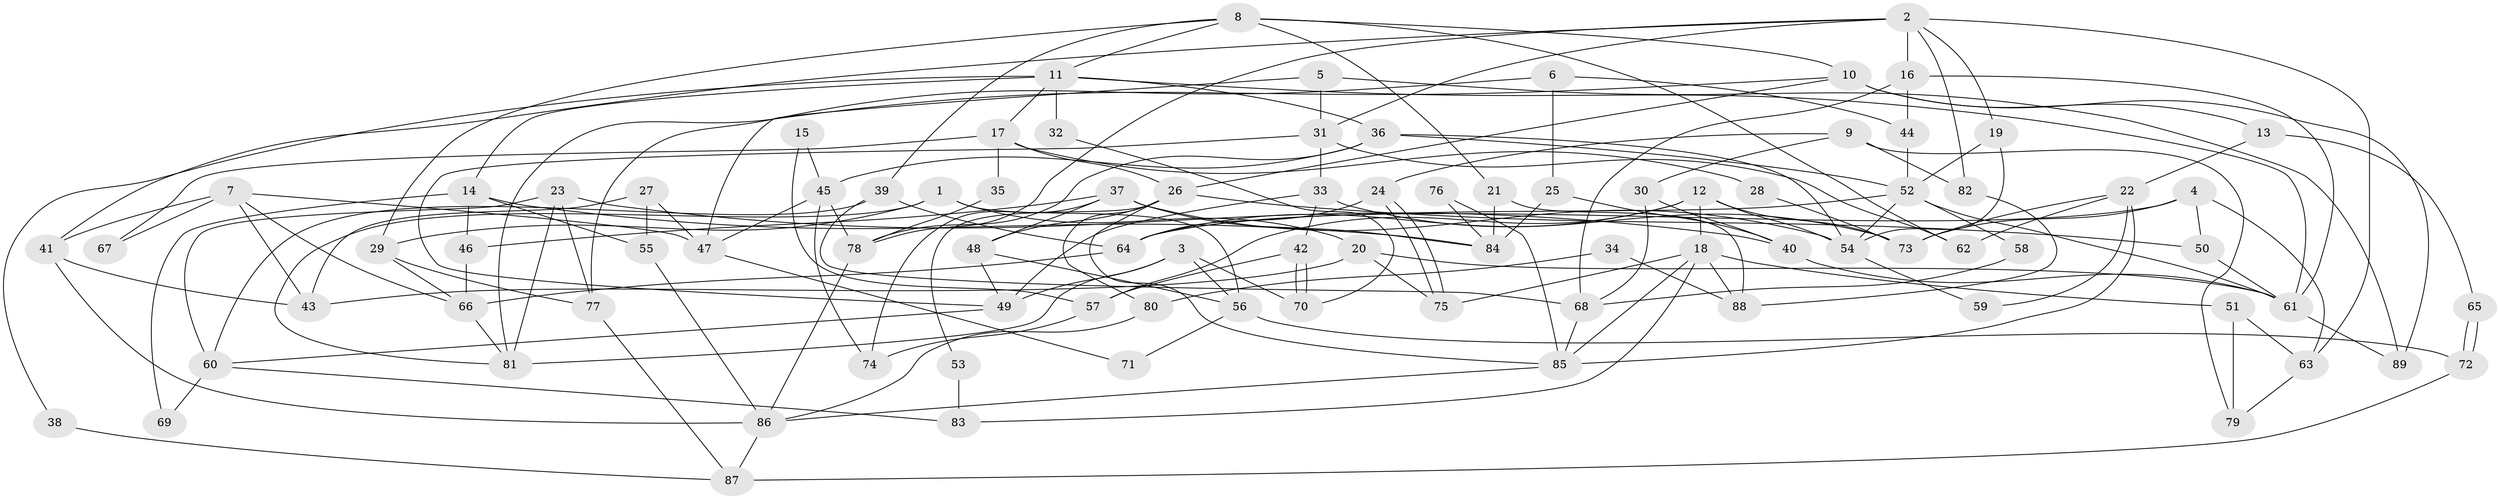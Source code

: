 // coarse degree distribution, {4: 0.1774193548387097, 9: 0.04838709677419355, 5: 0.2903225806451613, 3: 0.1935483870967742, 7: 0.08064516129032258, 10: 0.016129032258064516, 6: 0.06451612903225806, 2: 0.0967741935483871, 8: 0.03225806451612903}
// Generated by graph-tools (version 1.1) at 2025/24/03/03/25 07:24:02]
// undirected, 89 vertices, 178 edges
graph export_dot {
graph [start="1"]
  node [color=gray90,style=filled];
  1;
  2;
  3;
  4;
  5;
  6;
  7;
  8;
  9;
  10;
  11;
  12;
  13;
  14;
  15;
  16;
  17;
  18;
  19;
  20;
  21;
  22;
  23;
  24;
  25;
  26;
  27;
  28;
  29;
  30;
  31;
  32;
  33;
  34;
  35;
  36;
  37;
  38;
  39;
  40;
  41;
  42;
  43;
  44;
  45;
  46;
  47;
  48;
  49;
  50;
  51;
  52;
  53;
  54;
  55;
  56;
  57;
  58;
  59;
  60;
  61;
  62;
  63;
  64;
  65;
  66;
  67;
  68;
  69;
  70;
  71;
  72;
  73;
  74;
  75;
  76;
  77;
  78;
  79;
  80;
  81;
  82;
  83;
  84;
  85;
  86;
  87;
  88;
  89;
  1 -- 20;
  1 -- 56;
  1 -- 29;
  1 -- 81;
  2 -- 31;
  2 -- 16;
  2 -- 19;
  2 -- 41;
  2 -- 63;
  2 -- 78;
  2 -- 82;
  3 -- 49;
  3 -- 81;
  3 -- 56;
  3 -- 70;
  4 -- 50;
  4 -- 63;
  4 -- 64;
  4 -- 73;
  5 -- 89;
  5 -- 31;
  5 -- 47;
  6 -- 25;
  6 -- 77;
  6 -- 44;
  7 -- 47;
  7 -- 41;
  7 -- 43;
  7 -- 66;
  7 -- 67;
  8 -- 29;
  8 -- 11;
  8 -- 10;
  8 -- 21;
  8 -- 39;
  8 -- 62;
  9 -- 82;
  9 -- 24;
  9 -- 30;
  9 -- 79;
  10 -- 81;
  10 -- 13;
  10 -- 26;
  10 -- 89;
  11 -- 36;
  11 -- 61;
  11 -- 14;
  11 -- 17;
  11 -- 32;
  11 -- 38;
  12 -- 18;
  12 -- 64;
  12 -- 54;
  12 -- 57;
  12 -- 73;
  13 -- 22;
  13 -- 65;
  14 -- 55;
  14 -- 46;
  14 -- 69;
  14 -- 84;
  15 -- 57;
  15 -- 45;
  16 -- 61;
  16 -- 44;
  16 -- 68;
  17 -- 26;
  17 -- 28;
  17 -- 35;
  17 -- 67;
  18 -- 75;
  18 -- 85;
  18 -- 51;
  18 -- 83;
  18 -- 88;
  19 -- 52;
  19 -- 54;
  20 -- 43;
  20 -- 61;
  20 -- 75;
  21 -- 84;
  21 -- 88;
  22 -- 85;
  22 -- 73;
  22 -- 59;
  22 -- 62;
  23 -- 60;
  23 -- 81;
  23 -- 40;
  23 -- 77;
  24 -- 75;
  24 -- 75;
  24 -- 64;
  25 -- 40;
  25 -- 84;
  26 -- 85;
  26 -- 48;
  26 -- 50;
  26 -- 53;
  26 -- 80;
  27 -- 47;
  27 -- 43;
  27 -- 55;
  28 -- 73;
  29 -- 66;
  29 -- 77;
  30 -- 68;
  30 -- 40;
  31 -- 33;
  31 -- 62;
  31 -- 49;
  32 -- 70;
  33 -- 49;
  33 -- 73;
  33 -- 42;
  34 -- 80;
  34 -- 88;
  35 -- 78;
  36 -- 54;
  36 -- 45;
  36 -- 52;
  36 -- 78;
  37 -- 46;
  37 -- 54;
  37 -- 48;
  37 -- 74;
  37 -- 84;
  38 -- 87;
  39 -- 64;
  39 -- 60;
  39 -- 68;
  40 -- 61;
  41 -- 86;
  41 -- 43;
  42 -- 70;
  42 -- 70;
  42 -- 57;
  44 -- 52;
  45 -- 74;
  45 -- 78;
  45 -- 47;
  46 -- 66;
  47 -- 71;
  48 -- 49;
  48 -- 56;
  49 -- 60;
  50 -- 61;
  51 -- 63;
  51 -- 79;
  52 -- 54;
  52 -- 58;
  52 -- 61;
  52 -- 64;
  53 -- 83;
  54 -- 59;
  55 -- 86;
  56 -- 71;
  56 -- 72;
  57 -- 74;
  58 -- 68;
  60 -- 69;
  60 -- 83;
  61 -- 89;
  63 -- 79;
  64 -- 66;
  65 -- 72;
  65 -- 72;
  66 -- 81;
  68 -- 85;
  72 -- 87;
  76 -- 85;
  76 -- 84;
  77 -- 87;
  78 -- 86;
  80 -- 86;
  82 -- 88;
  85 -- 86;
  86 -- 87;
}

